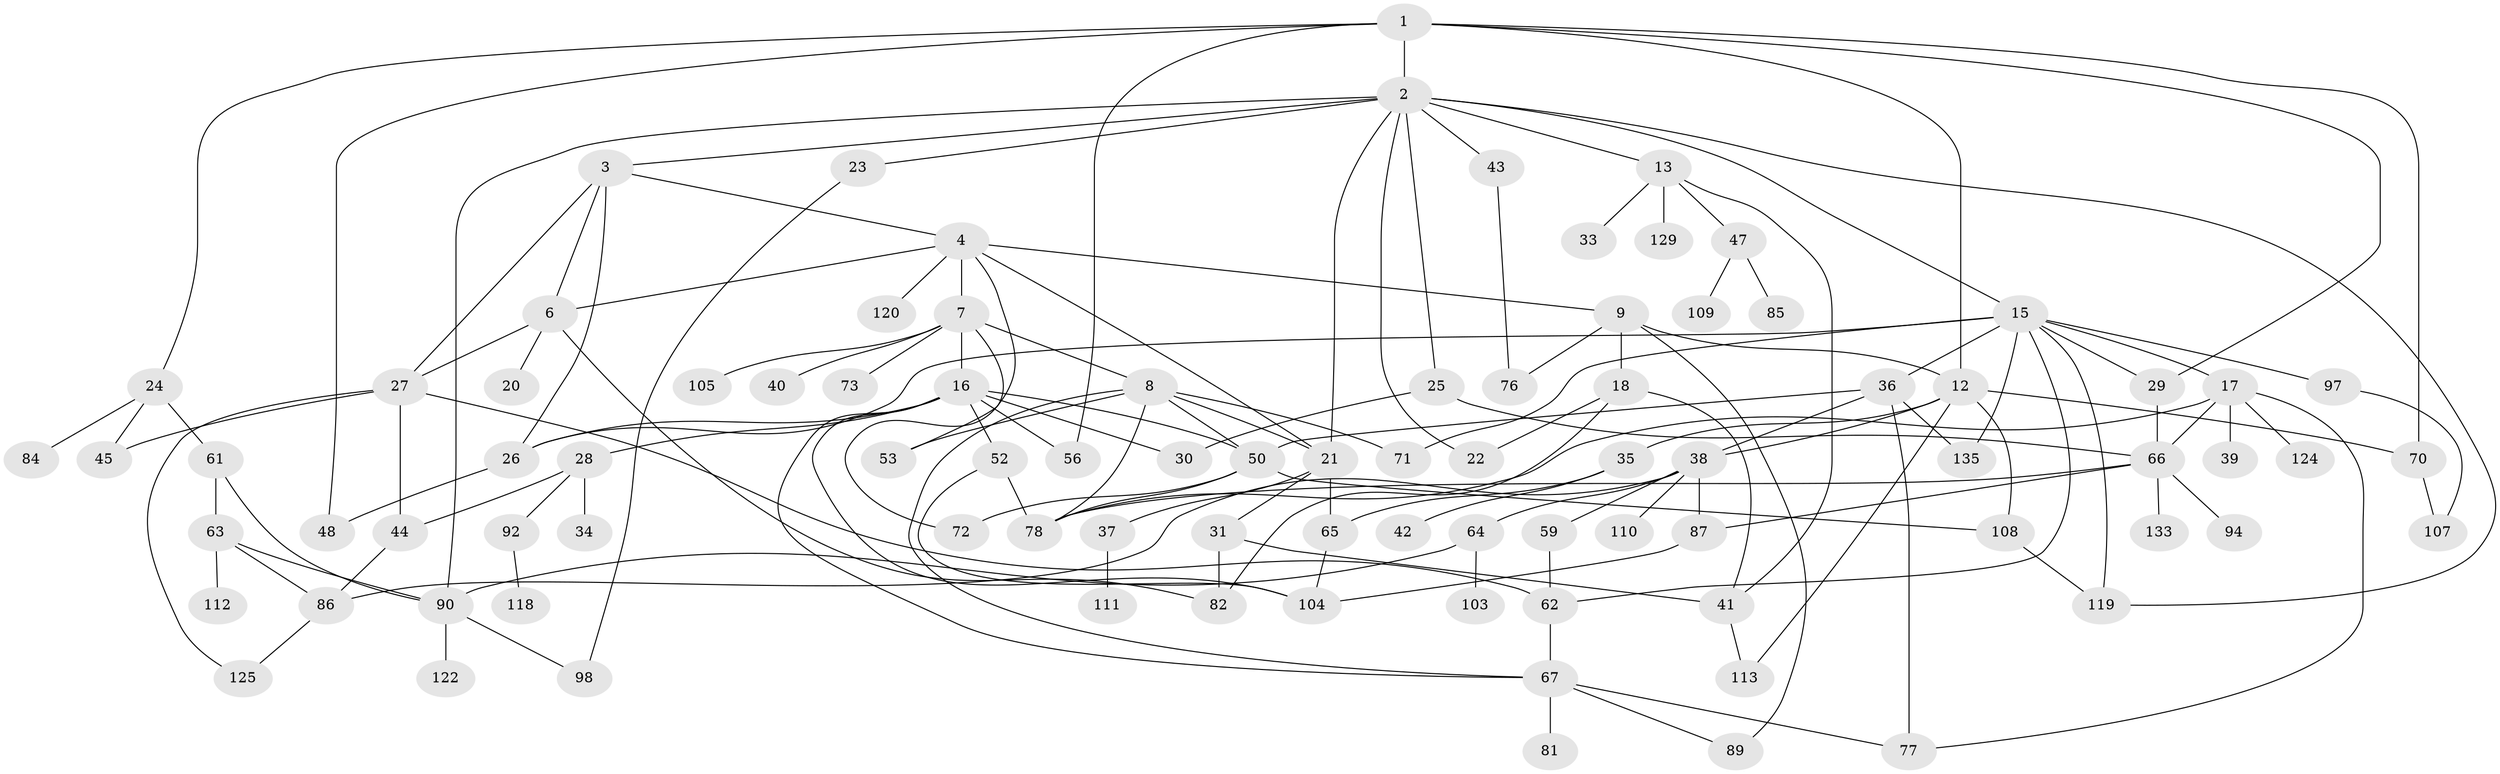 // Generated by graph-tools (version 1.1) at 2025/23/03/03/25 07:23:31]
// undirected, 91 vertices, 147 edges
graph export_dot {
graph [start="1"]
  node [color=gray90,style=filled];
  1 [super="+10"];
  2 [super="+5"];
  3 [super="+60"];
  4 [super="+58"];
  6 [super="+83"];
  7 [super="+11"];
  8 [super="+32"];
  9 [super="+68"];
  12 [super="+14"];
  13 [super="+101"];
  15 [super="+91"];
  16 [super="+49"];
  17 [super="+19"];
  18 [super="+131"];
  20;
  21 [super="+57"];
  22;
  23;
  24;
  25;
  26 [super="+121"];
  27 [super="+127"];
  28 [super="+46"];
  29 [super="+134"];
  30 [super="+55"];
  31;
  33;
  34 [super="+102"];
  35 [super="+117"];
  36 [super="+51"];
  37 [super="+75"];
  38 [super="+95"];
  39;
  40;
  41 [super="+54"];
  42;
  43 [super="+93"];
  44 [super="+74"];
  45;
  47;
  48 [super="+96"];
  50 [super="+69"];
  52 [super="+128"];
  53;
  56;
  59;
  61;
  62 [super="+132"];
  63 [super="+123"];
  64;
  65 [super="+80"];
  66 [super="+79"];
  67 [super="+100"];
  70;
  71;
  72;
  73;
  76;
  77;
  78 [super="+99"];
  81;
  82 [super="+88"];
  84;
  85;
  86 [super="+106"];
  87 [super="+116"];
  89;
  90 [super="+115"];
  92;
  94;
  97;
  98;
  103;
  104;
  105;
  107 [super="+126"];
  108 [super="+114"];
  109;
  110;
  111;
  112;
  113;
  118;
  119 [super="+130"];
  120;
  122;
  124;
  125;
  129;
  133;
  135;
  1 -- 2;
  1 -- 12;
  1 -- 24;
  1 -- 56;
  1 -- 29;
  1 -- 70;
  1 -- 48;
  2 -- 3;
  2 -- 13;
  2 -- 15;
  2 -- 22;
  2 -- 25;
  2 -- 43;
  2 -- 90;
  2 -- 119;
  2 -- 23;
  2 -- 21;
  3 -- 4;
  3 -- 27;
  3 -- 26;
  3 -- 6;
  4 -- 6;
  4 -- 7;
  4 -- 9;
  4 -- 120;
  4 -- 72;
  4 -- 21;
  6 -- 20;
  6 -- 27;
  6 -- 82;
  7 -- 8;
  7 -- 16 [weight=2];
  7 -- 40;
  7 -- 73;
  7 -- 105;
  7 -- 53;
  8 -- 21;
  8 -- 50;
  8 -- 53;
  8 -- 71;
  8 -- 67;
  8 -- 78;
  9 -- 18;
  9 -- 76;
  9 -- 89;
  9 -- 12;
  12 -- 35;
  12 -- 113;
  12 -- 38;
  12 -- 70;
  12 -- 108;
  13 -- 33;
  13 -- 47;
  13 -- 129;
  13 -- 41;
  15 -- 17;
  15 -- 29;
  15 -- 36;
  15 -- 97;
  15 -- 119;
  15 -- 71;
  15 -- 135;
  15 -- 62;
  15 -- 26;
  16 -- 26;
  16 -- 28;
  16 -- 30;
  16 -- 104;
  16 -- 67;
  16 -- 52;
  16 -- 56;
  16 -- 50;
  17 -- 39;
  17 -- 66;
  17 -- 124;
  17 -- 77;
  17 -- 78;
  18 -- 41;
  18 -- 82;
  18 -- 22;
  21 -- 31;
  21 -- 37;
  21 -- 65;
  23 -- 98;
  24 -- 45;
  24 -- 61;
  24 -- 84;
  25 -- 66;
  25 -- 30;
  26 -- 48;
  27 -- 125;
  27 -- 62;
  27 -- 44;
  27 -- 45;
  28 -- 34;
  28 -- 44;
  28 -- 92;
  29 -- 66;
  31 -- 82;
  31 -- 41;
  35 -- 42;
  35 -- 65;
  36 -- 77;
  36 -- 135;
  36 -- 50;
  36 -- 38;
  37 -- 111;
  38 -- 59;
  38 -- 64;
  38 -- 86;
  38 -- 110;
  38 -- 87;
  41 -- 113;
  43 -- 76;
  44 -- 86;
  47 -- 85;
  47 -- 109;
  50 -- 72;
  50 -- 108;
  50 -- 78;
  52 -- 78;
  52 -- 104;
  59 -- 62;
  61 -- 63;
  61 -- 90;
  62 -- 67;
  63 -- 86;
  63 -- 112;
  63 -- 90;
  64 -- 103;
  64 -- 90;
  65 -- 104;
  66 -- 87;
  66 -- 133;
  66 -- 94;
  66 -- 78;
  67 -- 81;
  67 -- 89;
  67 -- 77;
  70 -- 107;
  86 -- 125;
  87 -- 104;
  90 -- 98;
  90 -- 122;
  92 -- 118;
  97 -- 107;
  108 -- 119;
}
